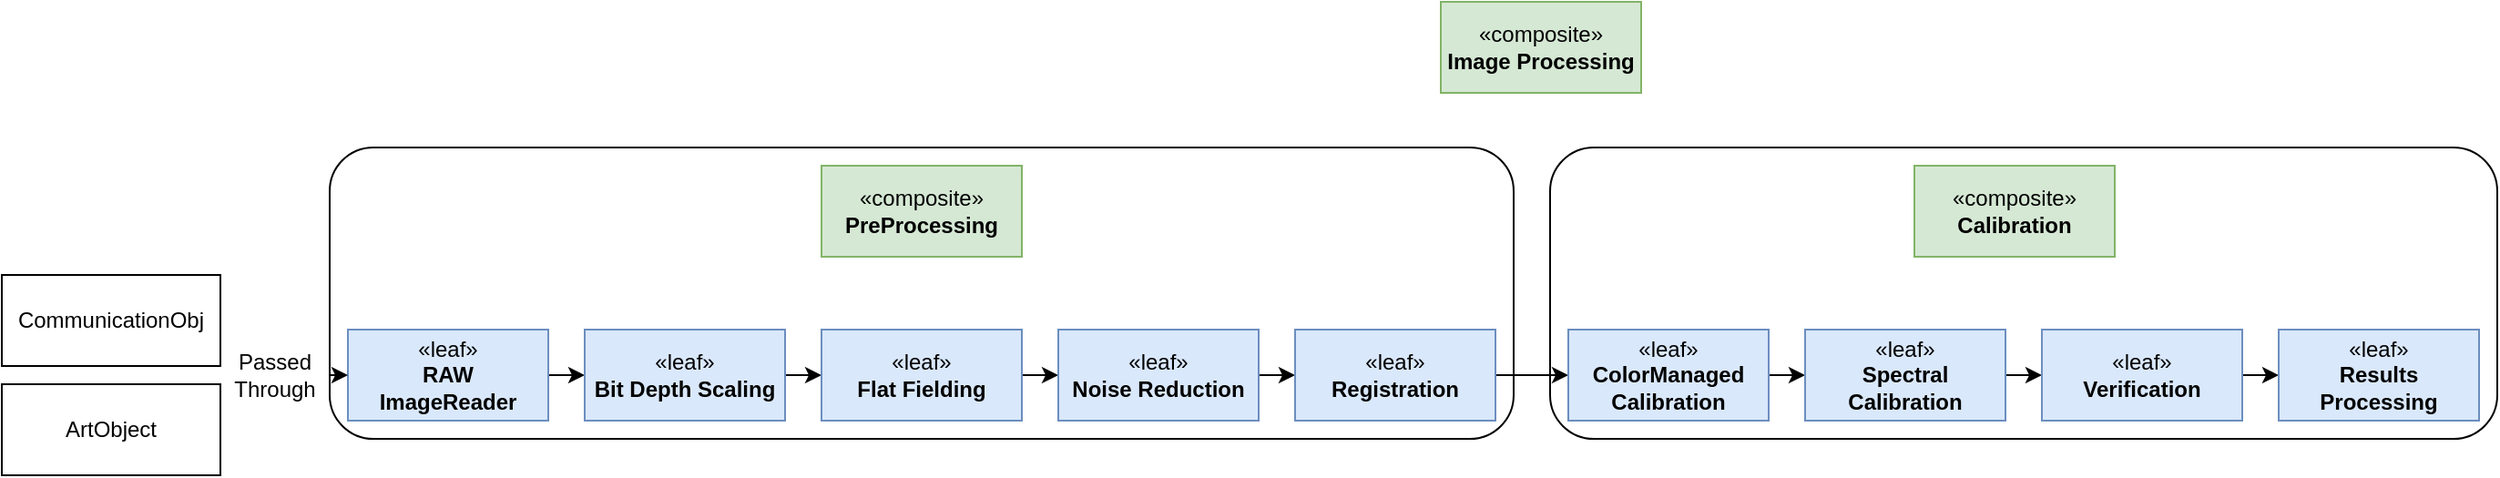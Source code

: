 <mxfile version="28.2.7">
  <diagram name="Page-1" id="sbpzsV8GzJn22SMmTCmP">
    <mxGraphModel dx="786" dy="1117" grid="1" gridSize="10" guides="1" tooltips="1" connect="1" arrows="1" fold="1" page="1" pageScale="1" pageWidth="850" pageHeight="1100" math="0" shadow="0">
      <root>
        <mxCell id="0" />
        <mxCell id="1" parent="0" />
        <mxCell id="Blgk3cnpNj6Ua3f2sbmQ-20" value="" style="rounded=1;whiteSpace=wrap;html=1;" vertex="1" parent="1">
          <mxGeometry x="1020" y="270" width="520" height="160" as="geometry" />
        </mxCell>
        <mxCell id="Blgk3cnpNj6Ua3f2sbmQ-3" value="" style="rounded=1;whiteSpace=wrap;html=1;" vertex="1" parent="1">
          <mxGeometry x="350" y="270" width="650" height="160" as="geometry" />
        </mxCell>
        <mxCell id="Blgk3cnpNj6Ua3f2sbmQ-1" value="ArtObject" style="html=1;whiteSpace=wrap;" vertex="1" parent="1">
          <mxGeometry x="170" y="400" width="120" height="50" as="geometry" />
        </mxCell>
        <mxCell id="Blgk3cnpNj6Ua3f2sbmQ-15" style="edgeStyle=orthogonalEdgeStyle;rounded=0;orthogonalLoop=1;jettySize=auto;html=1;exitX=1;exitY=0.5;exitDx=0;exitDy=0;entryX=0;entryY=0.5;entryDx=0;entryDy=0;" edge="1" parent="1" source="Blgk3cnpNj6Ua3f2sbmQ-6" target="Blgk3cnpNj6Ua3f2sbmQ-7">
          <mxGeometry relative="1" as="geometry" />
        </mxCell>
        <mxCell id="Blgk3cnpNj6Ua3f2sbmQ-6" value="&lt;div&gt;«leaf»&lt;/div&gt;&lt;div&gt;&lt;b&gt;RAW&lt;/b&gt;&lt;/div&gt;&lt;b&gt;ImageReader&lt;/b&gt;" style="html=1;whiteSpace=wrap;fillColor=#dae8fc;strokeColor=#6c8ebf;" vertex="1" parent="1">
          <mxGeometry x="360" y="370" width="110" height="50" as="geometry" />
        </mxCell>
        <mxCell id="Blgk3cnpNj6Ua3f2sbmQ-17" style="edgeStyle=orthogonalEdgeStyle;rounded=0;orthogonalLoop=1;jettySize=auto;html=1;exitX=1;exitY=0.5;exitDx=0;exitDy=0;entryX=0;entryY=0.5;entryDx=0;entryDy=0;" edge="1" parent="1" source="Blgk3cnpNj6Ua3f2sbmQ-7" target="Blgk3cnpNj6Ua3f2sbmQ-10">
          <mxGeometry relative="1" as="geometry" />
        </mxCell>
        <mxCell id="Blgk3cnpNj6Ua3f2sbmQ-7" value="&lt;div&gt;«leaf»&lt;/div&gt;&lt;b&gt;Bit Depth Scaling&lt;/b&gt;" style="html=1;whiteSpace=wrap;fillColor=#dae8fc;strokeColor=#6c8ebf;" vertex="1" parent="1">
          <mxGeometry x="490" y="370" width="110" height="50" as="geometry" />
        </mxCell>
        <mxCell id="Blgk3cnpNj6Ua3f2sbmQ-8" value="CommunicationObj" style="html=1;whiteSpace=wrap;" vertex="1" parent="1">
          <mxGeometry x="170" y="340" width="120" height="50" as="geometry" />
        </mxCell>
        <mxCell id="Blgk3cnpNj6Ua3f2sbmQ-9" value="&lt;div&gt;«composite»&lt;/div&gt;&lt;b&gt;PreProcessing&lt;/b&gt;" style="html=1;whiteSpace=wrap;fillColor=#d5e8d4;strokeColor=#82b366;" vertex="1" parent="1">
          <mxGeometry x="620" y="280" width="110" height="50" as="geometry" />
        </mxCell>
        <mxCell id="Blgk3cnpNj6Ua3f2sbmQ-18" style="edgeStyle=orthogonalEdgeStyle;rounded=0;orthogonalLoop=1;jettySize=auto;html=1;exitX=1;exitY=0.5;exitDx=0;exitDy=0;entryX=0;entryY=0.5;entryDx=0;entryDy=0;" edge="1" parent="1" source="Blgk3cnpNj6Ua3f2sbmQ-10" target="Blgk3cnpNj6Ua3f2sbmQ-12">
          <mxGeometry relative="1" as="geometry" />
        </mxCell>
        <mxCell id="Blgk3cnpNj6Ua3f2sbmQ-10" value="&lt;div&gt;«leaf»&lt;/div&gt;&lt;b&gt;Flat Fielding&lt;/b&gt;" style="html=1;whiteSpace=wrap;fillColor=#dae8fc;strokeColor=#6c8ebf;" vertex="1" parent="1">
          <mxGeometry x="620" y="370" width="110" height="50" as="geometry" />
        </mxCell>
        <mxCell id="Blgk3cnpNj6Ua3f2sbmQ-19" style="edgeStyle=orthogonalEdgeStyle;rounded=0;orthogonalLoop=1;jettySize=auto;html=1;exitX=1;exitY=0.5;exitDx=0;exitDy=0;entryX=0;entryY=0.5;entryDx=0;entryDy=0;" edge="1" parent="1" source="Blgk3cnpNj6Ua3f2sbmQ-12" target="Blgk3cnpNj6Ua3f2sbmQ-13">
          <mxGeometry relative="1" as="geometry" />
        </mxCell>
        <mxCell id="Blgk3cnpNj6Ua3f2sbmQ-12" value="&lt;div&gt;«leaf»&lt;/div&gt;&lt;b&gt;Noise Reduction&lt;/b&gt;" style="html=1;whiteSpace=wrap;fillColor=#dae8fc;strokeColor=#6c8ebf;" vertex="1" parent="1">
          <mxGeometry x="750" y="370" width="110" height="50" as="geometry" />
        </mxCell>
        <mxCell id="Blgk3cnpNj6Ua3f2sbmQ-31" style="edgeStyle=orthogonalEdgeStyle;rounded=0;orthogonalLoop=1;jettySize=auto;html=1;exitX=1;exitY=0.5;exitDx=0;exitDy=0;entryX=0;entryY=0.5;entryDx=0;entryDy=0;" edge="1" parent="1" source="Blgk3cnpNj6Ua3f2sbmQ-13" target="Blgk3cnpNj6Ua3f2sbmQ-22">
          <mxGeometry relative="1" as="geometry">
            <mxPoint x="1010" y="470" as="targetPoint" />
          </mxGeometry>
        </mxCell>
        <mxCell id="Blgk3cnpNj6Ua3f2sbmQ-13" value="&lt;div&gt;«leaf»&lt;/div&gt;&lt;b&gt;Registration&lt;/b&gt;" style="html=1;whiteSpace=wrap;fillColor=#dae8fc;strokeColor=#6c8ebf;" vertex="1" parent="1">
          <mxGeometry x="880" y="370" width="110" height="50" as="geometry" />
        </mxCell>
        <mxCell id="Blgk3cnpNj6Ua3f2sbmQ-16" style="edgeStyle=orthogonalEdgeStyle;rounded=0;orthogonalLoop=1;jettySize=auto;html=1;exitX=1;exitY=0.5;exitDx=0;exitDy=0;entryX=0;entryY=0.5;entryDx=0;entryDy=0;" edge="1" parent="1" source="Blgk3cnpNj6Ua3f2sbmQ-14" target="Blgk3cnpNj6Ua3f2sbmQ-6">
          <mxGeometry relative="1" as="geometry" />
        </mxCell>
        <mxCell id="Blgk3cnpNj6Ua3f2sbmQ-14" value="&lt;div&gt;Passed&lt;/div&gt;&lt;div&gt;Through&lt;/div&gt;" style="text;html=1;whiteSpace=wrap;strokeColor=none;fillColor=none;align=center;verticalAlign=middle;rounded=0;" vertex="1" parent="1">
          <mxGeometry x="290" y="380" width="60" height="30" as="geometry" />
        </mxCell>
        <mxCell id="Blgk3cnpNj6Ua3f2sbmQ-21" style="edgeStyle=orthogonalEdgeStyle;rounded=0;orthogonalLoop=1;jettySize=auto;html=1;exitX=1;exitY=0.5;exitDx=0;exitDy=0;entryX=0;entryY=0.5;entryDx=0;entryDy=0;" edge="1" parent="1" source="Blgk3cnpNj6Ua3f2sbmQ-22" target="Blgk3cnpNj6Ua3f2sbmQ-24">
          <mxGeometry relative="1" as="geometry" />
        </mxCell>
        <mxCell id="Blgk3cnpNj6Ua3f2sbmQ-22" value="&lt;div&gt;«leaf»&lt;/div&gt;&lt;div&gt;&lt;b&gt;ColorManaged&lt;/b&gt;&lt;/div&gt;&lt;div&gt;&lt;b&gt;Calibration&lt;/b&gt;&lt;/div&gt;" style="html=1;whiteSpace=wrap;fillColor=#dae8fc;strokeColor=#6c8ebf;" vertex="1" parent="1">
          <mxGeometry x="1030" y="370" width="110" height="50" as="geometry" />
        </mxCell>
        <mxCell id="Blgk3cnpNj6Ua3f2sbmQ-23" style="edgeStyle=orthogonalEdgeStyle;rounded=0;orthogonalLoop=1;jettySize=auto;html=1;exitX=1;exitY=0.5;exitDx=0;exitDy=0;entryX=0;entryY=0.5;entryDx=0;entryDy=0;" edge="1" parent="1" source="Blgk3cnpNj6Ua3f2sbmQ-24" target="Blgk3cnpNj6Ua3f2sbmQ-27">
          <mxGeometry relative="1" as="geometry" />
        </mxCell>
        <mxCell id="Blgk3cnpNj6Ua3f2sbmQ-24" value="&lt;div&gt;«leaf»&lt;/div&gt;&lt;div&gt;&lt;b&gt;Spectral&lt;/b&gt;&lt;/div&gt;&lt;div&gt;&lt;b&gt;Calibration&lt;/b&gt;&lt;/div&gt;" style="html=1;whiteSpace=wrap;fillColor=#dae8fc;strokeColor=#6c8ebf;" vertex="1" parent="1">
          <mxGeometry x="1160" y="370" width="110" height="50" as="geometry" />
        </mxCell>
        <mxCell id="Blgk3cnpNj6Ua3f2sbmQ-25" value="&lt;div&gt;«composite»&lt;/div&gt;&lt;b&gt;Calibration&lt;/b&gt;" style="html=1;whiteSpace=wrap;fillColor=#d5e8d4;strokeColor=#82b366;" vertex="1" parent="1">
          <mxGeometry x="1220" y="280" width="110" height="50" as="geometry" />
        </mxCell>
        <mxCell id="Blgk3cnpNj6Ua3f2sbmQ-26" style="edgeStyle=orthogonalEdgeStyle;rounded=0;orthogonalLoop=1;jettySize=auto;html=1;exitX=1;exitY=0.5;exitDx=0;exitDy=0;entryX=0;entryY=0.5;entryDx=0;entryDy=0;" edge="1" parent="1" source="Blgk3cnpNj6Ua3f2sbmQ-27" target="Blgk3cnpNj6Ua3f2sbmQ-29">
          <mxGeometry relative="1" as="geometry" />
        </mxCell>
        <mxCell id="Blgk3cnpNj6Ua3f2sbmQ-27" value="&lt;div&gt;«leaf»&lt;/div&gt;&lt;b&gt;Verification&lt;/b&gt;" style="html=1;whiteSpace=wrap;fillColor=#dae8fc;strokeColor=#6c8ebf;" vertex="1" parent="1">
          <mxGeometry x="1290" y="370" width="110" height="50" as="geometry" />
        </mxCell>
        <mxCell id="Blgk3cnpNj6Ua3f2sbmQ-29" value="&lt;div&gt;«leaf»&lt;/div&gt;&lt;div&gt;&lt;b&gt;Results&lt;/b&gt;&lt;/div&gt;&lt;div&gt;&lt;b&gt;Processing&lt;/b&gt;&lt;/div&gt;" style="html=1;whiteSpace=wrap;fillColor=#dae8fc;strokeColor=#6c8ebf;" vertex="1" parent="1">
          <mxGeometry x="1420" y="370" width="110" height="50" as="geometry" />
        </mxCell>
        <mxCell id="Blgk3cnpNj6Ua3f2sbmQ-32" value="&lt;div&gt;«composite»&lt;/div&gt;&lt;b&gt;Image Processing&lt;/b&gt;" style="html=1;whiteSpace=wrap;fillColor=#d5e8d4;strokeColor=#82b366;" vertex="1" parent="1">
          <mxGeometry x="960" y="190" width="110" height="50" as="geometry" />
        </mxCell>
      </root>
    </mxGraphModel>
  </diagram>
</mxfile>
